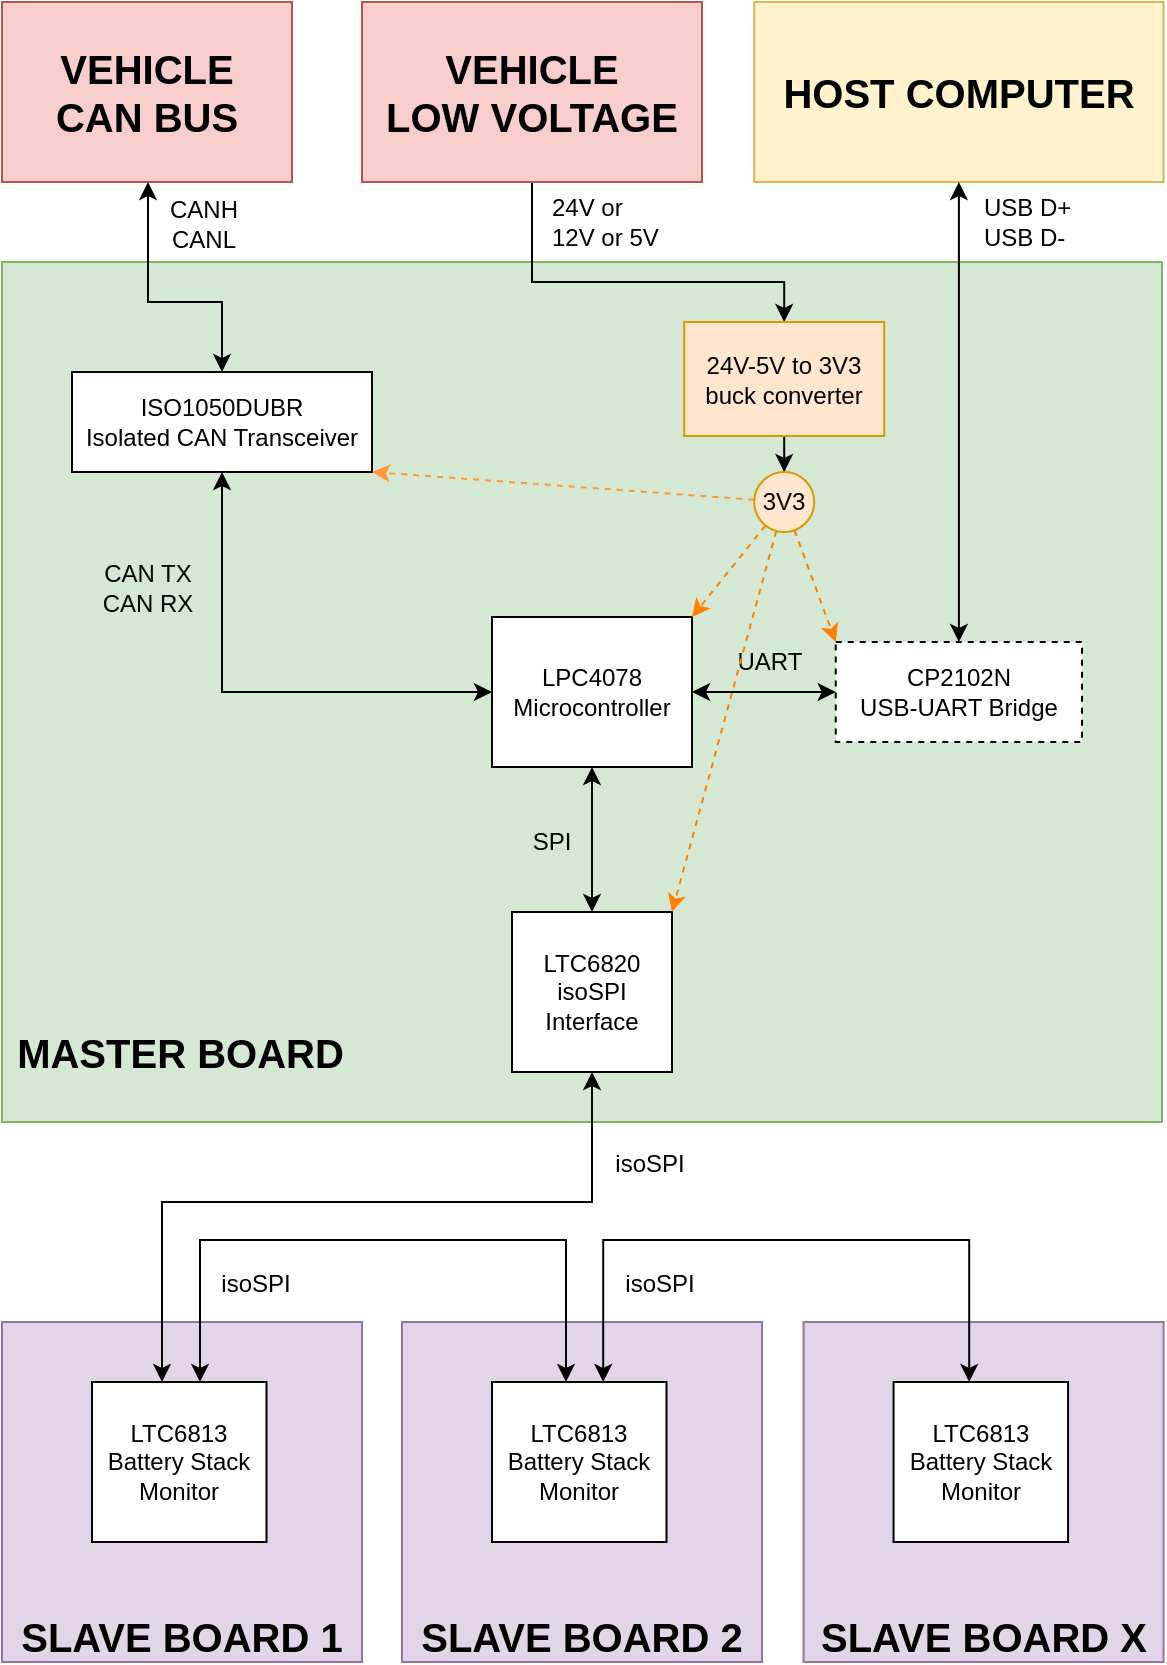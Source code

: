 <mxfile version="21.1.4" type="github">
  <diagram name="Page-1" id="S4vsw_ZIC_AIgmeI8nP7">
    <mxGraphModel dx="1562" dy="837" grid="1" gridSize="10" guides="1" tooltips="1" connect="1" arrows="1" fold="1" page="1" pageScale="1" pageWidth="850" pageHeight="1100" math="0" shadow="0">
      <root>
        <mxCell id="0" />
        <mxCell id="1" parent="0" />
        <mxCell id="_IPywfs-CEvS6S0afgbI-12" value="&lt;font style=&quot;font-size: 20px;&quot;&gt;&lt;b&gt;&lt;br&gt;&lt;br&gt;&lt;br&gt;&lt;br&gt;&lt;br&gt;&amp;nbsp;&lt;br&gt;&amp;nbsp;&lt;br&gt;&amp;nbsp;&lt;br&gt;&amp;nbsp;&lt;br&gt;&amp;nbsp;&lt;br&gt;&amp;nbsp;&lt;br&gt;&amp;nbsp;&lt;br&gt;&amp;nbsp;&lt;br&gt;&amp;nbsp;&lt;br&gt;&lt;br&gt;&lt;span style=&quot;white-space: pre;&quot;&gt; &lt;/span&gt;MASTER BOARD&lt;/b&gt;&lt;/font&gt;" style="rounded=0;whiteSpace=wrap;html=1;fillColor=#d5e8d4;strokeColor=#82b366;align=left;" parent="1" vertex="1">
          <mxGeometry x="80" y="150" width="580" height="430" as="geometry" />
        </mxCell>
        <mxCell id="_IPywfs-CEvS6S0afgbI-9" value="&lt;b&gt;&lt;font style=&quot;font-size: 20px;&quot;&gt;&lt;br&gt;&lt;br&gt;&lt;br&gt;&lt;br&gt;&lt;br&gt;&lt;br&gt;SLAVE BOARD 1&lt;/font&gt;&lt;/b&gt;" style="rounded=0;whiteSpace=wrap;html=1;fillColor=#e1d5e7;strokeColor=#9673a6;" parent="1" vertex="1">
          <mxGeometry x="80" y="680" width="180" height="170" as="geometry" />
        </mxCell>
        <mxCell id="_IPywfs-CEvS6S0afgbI-56" value="" style="edgeStyle=orthogonalEdgeStyle;rounded=0;orthogonalLoop=1;jettySize=auto;html=1;exitX=0.5;exitY=0;exitDx=0;exitDy=0;startArrow=classic;startFill=1;endArrow=none;endFill=0;" parent="1" source="_IPywfs-CEvS6S0afgbI-53" target="_IPywfs-CEvS6S0afgbI-31" edge="1">
          <mxGeometry relative="1" as="geometry">
            <Array as="points">
              <mxPoint x="471" y="160" />
              <mxPoint x="345" y="160" />
            </Array>
          </mxGeometry>
        </mxCell>
        <mxCell id="_IPywfs-CEvS6S0afgbI-6" value="" style="edgeStyle=orthogonalEdgeStyle;rounded=0;orthogonalLoop=1;jettySize=auto;html=1;startArrow=classic;startFill=1;" parent="1" source="_IPywfs-CEvS6S0afgbI-1" target="_IPywfs-CEvS6S0afgbI-3" edge="1">
          <mxGeometry relative="1" as="geometry" />
        </mxCell>
        <mxCell id="_IPywfs-CEvS6S0afgbI-1" value="LPC4078&lt;br&gt;Microcontroller" style="rounded=0;whiteSpace=wrap;html=1;" parent="1" vertex="1">
          <mxGeometry x="325" y="327.5" width="100" height="75" as="geometry" />
        </mxCell>
        <mxCell id="_IPywfs-CEvS6S0afgbI-78" value="" style="edgeStyle=orthogonalEdgeStyle;rounded=0;orthogonalLoop=1;jettySize=auto;html=1;startArrow=classic;startFill=1;" parent="1" source="_IPywfs-CEvS6S0afgbI-3" target="_IPywfs-CEvS6S0afgbI-52" edge="1">
          <mxGeometry relative="1" as="geometry">
            <Array as="points">
              <mxPoint x="375" y="620" />
              <mxPoint x="160" y="620" />
            </Array>
          </mxGeometry>
        </mxCell>
        <mxCell id="_IPywfs-CEvS6S0afgbI-3" value="LTC6820&lt;br&gt;isoSPI&lt;br&gt;Interface" style="rounded=0;whiteSpace=wrap;html=1;" parent="1" vertex="1">
          <mxGeometry x="335" y="475" width="80" height="80" as="geometry" />
        </mxCell>
        <mxCell id="_IPywfs-CEvS6S0afgbI-7" value="SPI" style="text;html=1;strokeColor=none;fillColor=none;align=center;verticalAlign=middle;whiteSpace=wrap;rounded=0;" parent="1" vertex="1">
          <mxGeometry x="325" y="425" width="60" height="30" as="geometry" />
        </mxCell>
        <mxCell id="_IPywfs-CEvS6S0afgbI-11" value="isoSPI" style="text;html=1;strokeColor=none;fillColor=none;align=center;verticalAlign=middle;whiteSpace=wrap;rounded=0;" parent="1" vertex="1">
          <mxGeometry x="373.75" y="586" width="60" height="30" as="geometry" />
        </mxCell>
        <mxCell id="_IPywfs-CEvS6S0afgbI-15" value="" style="edgeStyle=orthogonalEdgeStyle;rounded=0;orthogonalLoop=1;jettySize=auto;html=1;startArrow=classic;startFill=1;" parent="1" source="_IPywfs-CEvS6S0afgbI-17" target="_IPywfs-CEvS6S0afgbI-1" edge="1">
          <mxGeometry relative="1" as="geometry" />
        </mxCell>
        <mxCell id="_IPywfs-CEvS6S0afgbI-14" value="&lt;font style=&quot;font-size: 20px;&quot;&gt;&lt;b&gt;HOST COMPUTER&lt;/b&gt;&lt;/font&gt;" style="rounded=0;whiteSpace=wrap;html=1;fillColor=#fff2cc;strokeColor=#d6b656;" parent="1" vertex="1">
          <mxGeometry x="456.1" y="20" width="204.68" height="90" as="geometry" />
        </mxCell>
        <mxCell id="_IPywfs-CEvS6S0afgbI-40" value="" style="edgeStyle=orthogonalEdgeStyle;rounded=0;orthogonalLoop=1;jettySize=auto;html=1;entryX=0.5;entryY=1;entryDx=0;entryDy=0;startArrow=classic;startFill=1;" parent="1" source="_IPywfs-CEvS6S0afgbI-17" target="_IPywfs-CEvS6S0afgbI-14" edge="1">
          <mxGeometry relative="1" as="geometry" />
        </mxCell>
        <mxCell id="_IPywfs-CEvS6S0afgbI-17" value="CP2102N&lt;br&gt;USB-UART Bridge" style="rounded=0;whiteSpace=wrap;html=1;dashed=1;" parent="1" vertex="1">
          <mxGeometry x="496.88" y="340" width="123.12" height="50" as="geometry" />
        </mxCell>
        <mxCell id="_IPywfs-CEvS6S0afgbI-19" value="UART" style="text;html=1;strokeColor=none;fillColor=none;align=center;verticalAlign=middle;whiteSpace=wrap;rounded=0;" parent="1" vertex="1">
          <mxGeometry x="433.75" y="335" width="60" height="30" as="geometry" />
        </mxCell>
        <mxCell id="_IPywfs-CEvS6S0afgbI-21" value="USB D+&lt;br&gt;USB D-" style="text;html=1;strokeColor=none;fillColor=none;align=left;verticalAlign=middle;whiteSpace=wrap;rounded=0;" parent="1" vertex="1">
          <mxGeometry x="569" y="115" width="60" height="30" as="geometry" />
        </mxCell>
        <mxCell id="_IPywfs-CEvS6S0afgbI-28" value="&lt;font style=&quot;font-size: 20px;&quot;&gt;&lt;b&gt;VEHICLE&lt;br&gt;CAN BUS&lt;br&gt;&lt;/b&gt;&lt;/font&gt;" style="rounded=0;whiteSpace=wrap;html=1;fillColor=#f8cecc;strokeColor=#b85450;" parent="1" vertex="1">
          <mxGeometry x="80" y="20" width="145" height="90" as="geometry" />
        </mxCell>
        <mxCell id="_IPywfs-CEvS6S0afgbI-31" value="&lt;font style=&quot;font-size: 20px;&quot;&gt;&lt;b&gt;VEHICLE&lt;br&gt;LOW VOLTAGE&lt;br&gt;&lt;/b&gt;&lt;/font&gt;" style="rounded=0;whiteSpace=wrap;html=1;fillColor=#f8cecc;strokeColor=#b85450;" parent="1" vertex="1">
          <mxGeometry x="260" y="20" width="170" height="90" as="geometry" />
        </mxCell>
        <mxCell id="_IPywfs-CEvS6S0afgbI-43" value="" style="edgeStyle=orthogonalEdgeStyle;rounded=0;orthogonalLoop=1;jettySize=auto;html=1;startArrow=classic;startFill=1;" parent="1" source="_IPywfs-CEvS6S0afgbI-38" target="_IPywfs-CEvS6S0afgbI-28" edge="1">
          <mxGeometry relative="1" as="geometry">
            <Array as="points">
              <mxPoint x="190" y="170" />
              <mxPoint x="153" y="170" />
            </Array>
          </mxGeometry>
        </mxCell>
        <mxCell id="_IPywfs-CEvS6S0afgbI-41" style="edgeStyle=orthogonalEdgeStyle;rounded=0;orthogonalLoop=1;jettySize=auto;html=1;exitX=0.5;exitY=1;exitDx=0;exitDy=0;" parent="1" edge="1">
          <mxGeometry relative="1" as="geometry">
            <mxPoint x="558.44" y="425" as="sourcePoint" />
            <mxPoint x="558.44" y="425" as="targetPoint" />
          </mxGeometry>
        </mxCell>
        <mxCell id="_IPywfs-CEvS6S0afgbI-42" value="CANH&lt;br&gt;CANL" style="text;html=1;strokeColor=none;fillColor=none;align=center;verticalAlign=middle;whiteSpace=wrap;rounded=0;" parent="1" vertex="1">
          <mxGeometry x="151" y="116" width="60" height="30" as="geometry" />
        </mxCell>
        <mxCell id="_IPywfs-CEvS6S0afgbI-38" value="ISO1050DUBR&lt;br&gt;Isolated CAN Transceiver" style="rounded=0;whiteSpace=wrap;html=1;" parent="1" vertex="1">
          <mxGeometry x="115" y="205" width="150" height="50" as="geometry" />
        </mxCell>
        <mxCell id="_IPywfs-CEvS6S0afgbI-51" value="CAN TX&lt;br&gt;CAN RX" style="text;html=1;strokeColor=none;fillColor=none;align=center;verticalAlign=middle;whiteSpace=wrap;rounded=0;" parent="1" vertex="1">
          <mxGeometry x="122.5" y="297.5" width="60" height="30" as="geometry" />
        </mxCell>
        <mxCell id="_IPywfs-CEvS6S0afgbI-61" value="" style="edgeStyle=orthogonalEdgeStyle;rounded=0;orthogonalLoop=1;jettySize=auto;html=1;" parent="1" source="_IPywfs-CEvS6S0afgbI-53" target="_IPywfs-CEvS6S0afgbI-60" edge="1">
          <mxGeometry relative="1" as="geometry" />
        </mxCell>
        <mxCell id="_IPywfs-CEvS6S0afgbI-53" value="24V-5V to 3V3 buck converter&lt;div&gt;&lt;/div&gt;" style="rounded=0;whiteSpace=wrap;html=1;fillColor=#ffe6cc;strokeColor=#d79b00;" parent="1" vertex="1">
          <mxGeometry x="421.1" y="180" width="100" height="57" as="geometry" />
        </mxCell>
        <mxCell id="_IPywfs-CEvS6S0afgbI-57" value="24V or 12V or 5V" style="text;html=1;strokeColor=none;fillColor=none;align=left;verticalAlign=middle;whiteSpace=wrap;rounded=0;" parent="1" vertex="1">
          <mxGeometry x="353" y="115" width="60" height="30" as="geometry" />
        </mxCell>
        <mxCell id="_IPywfs-CEvS6S0afgbI-62" value="" style="rounded=0;orthogonalLoop=1;jettySize=auto;html=1;entryX=1;entryY=1;entryDx=0;entryDy=0;dashed=1;strokeColor=#FF9933;" parent="1" source="_IPywfs-CEvS6S0afgbI-60" target="_IPywfs-CEvS6S0afgbI-38" edge="1">
          <mxGeometry relative="1" as="geometry" />
        </mxCell>
        <mxCell id="_IPywfs-CEvS6S0afgbI-65" value="" style="rounded=0;orthogonalLoop=1;jettySize=auto;html=1;strokeColor=#FF8000;dashed=1;entryX=1;entryY=0;entryDx=0;entryDy=0;" parent="1" source="_IPywfs-CEvS6S0afgbI-60" target="_IPywfs-CEvS6S0afgbI-1" edge="1">
          <mxGeometry relative="1" as="geometry" />
        </mxCell>
        <mxCell id="_IPywfs-CEvS6S0afgbI-68" value="" style="rounded=0;orthogonalLoop=1;jettySize=auto;html=1;dashed=1;strokeColor=#FF8000;entryX=1;entryY=0;entryDx=0;entryDy=0;" parent="1" source="_IPywfs-CEvS6S0afgbI-60" target="_IPywfs-CEvS6S0afgbI-3" edge="1">
          <mxGeometry relative="1" as="geometry" />
        </mxCell>
        <mxCell id="_IPywfs-CEvS6S0afgbI-69" value="" style="rounded=0;orthogonalLoop=1;jettySize=auto;html=1;entryX=0;entryY=0;entryDx=0;entryDy=0;strokeColor=#FF8000;dashed=1;" parent="1" source="_IPywfs-CEvS6S0afgbI-60" target="_IPywfs-CEvS6S0afgbI-17" edge="1">
          <mxGeometry relative="1" as="geometry" />
        </mxCell>
        <mxCell id="_IPywfs-CEvS6S0afgbI-60" value="3V3" style="ellipse;whiteSpace=wrap;html=1;aspect=fixed;fillColor=#ffe6cc;strokeColor=#d79b00;" parent="1" vertex="1">
          <mxGeometry x="456.1" y="255" width="30" height="30" as="geometry" />
        </mxCell>
        <mxCell id="_IPywfs-CEvS6S0afgbI-52" value="LTC6813&lt;br&gt;Battery Stack&lt;br&gt;Monitor" style="rounded=0;whiteSpace=wrap;html=1;" parent="1" vertex="1">
          <mxGeometry x="125" y="710" width="87.25" height="80" as="geometry" />
        </mxCell>
        <mxCell id="_IPywfs-CEvS6S0afgbI-79" value="&lt;b&gt;&lt;font style=&quot;font-size: 20px;&quot;&gt;&lt;br&gt;&lt;br&gt;&lt;br&gt;&lt;br&gt;&lt;br&gt;&lt;br&gt;SLAVE BOARD 2&lt;/font&gt;&lt;/b&gt;" style="rounded=0;whiteSpace=wrap;html=1;fillColor=#e1d5e7;strokeColor=#9673a6;" parent="1" vertex="1">
          <mxGeometry x="280" y="680" width="180" height="170" as="geometry" />
        </mxCell>
        <mxCell id="_IPywfs-CEvS6S0afgbI-80" value="LTC6813&lt;br&gt;Battery Stack&lt;br&gt;Monitor" style="rounded=0;whiteSpace=wrap;html=1;" parent="1" vertex="1">
          <mxGeometry x="325" y="710" width="87.25" height="80" as="geometry" />
        </mxCell>
        <mxCell id="_IPywfs-CEvS6S0afgbI-81" value="&lt;b&gt;&lt;font style=&quot;font-size: 20px;&quot;&gt;&lt;br&gt;&lt;br&gt;&lt;br&gt;&lt;br&gt;&lt;br&gt;&lt;br&gt;SLAVE BOARD X&lt;/font&gt;&lt;/b&gt;" style="rounded=0;whiteSpace=wrap;html=1;fillColor=#e1d5e7;strokeColor=#9673a6;" parent="1" vertex="1">
          <mxGeometry x="480.78" y="680" width="180" height="170" as="geometry" />
        </mxCell>
        <mxCell id="_IPywfs-CEvS6S0afgbI-82" value="LTC6813&lt;br&gt;Battery Stack&lt;br&gt;Monitor" style="rounded=0;whiteSpace=wrap;html=1;" parent="1" vertex="1">
          <mxGeometry x="525.78" y="710" width="87.25" height="80" as="geometry" />
        </mxCell>
        <mxCell id="_IPywfs-CEvS6S0afgbI-87" value="" style="endArrow=classic;html=1;rounded=0;exitX=0.597;exitY=0.013;exitDx=0;exitDy=0;exitPerimeter=0;startArrow=classic;startFill=1;" parent="1" edge="1">
          <mxGeometry width="50" height="50" relative="1" as="geometry">
            <mxPoint x="380.6" y="710" as="sourcePoint" />
            <mxPoint x="563.6" y="710" as="targetPoint" />
            <Array as="points">
              <mxPoint x="380.6" y="639" />
              <mxPoint x="563.6" y="639" />
            </Array>
          </mxGeometry>
        </mxCell>
        <mxCell id="_IPywfs-CEvS6S0afgbI-88" value="isoSPI" style="text;html=1;strokeColor=none;fillColor=none;align=center;verticalAlign=middle;whiteSpace=wrap;rounded=0;" parent="1" vertex="1">
          <mxGeometry x="378.6" y="646" width="60" height="30" as="geometry" />
        </mxCell>
        <mxCell id="_IPywfs-CEvS6S0afgbI-91" value="" style="endArrow=classic;html=1;rounded=0;exitX=0.597;exitY=0.013;exitDx=0;exitDy=0;exitPerimeter=0;startArrow=classic;startFill=1;" parent="1" edge="1">
          <mxGeometry width="50" height="50" relative="1" as="geometry">
            <mxPoint x="179" y="710" as="sourcePoint" />
            <mxPoint x="362" y="710" as="targetPoint" />
            <Array as="points">
              <mxPoint x="179" y="639" />
              <mxPoint x="362" y="639" />
            </Array>
          </mxGeometry>
        </mxCell>
        <mxCell id="_IPywfs-CEvS6S0afgbI-92" value="isoSPI" style="text;html=1;strokeColor=none;fillColor=none;align=center;verticalAlign=middle;whiteSpace=wrap;rounded=0;" parent="1" vertex="1">
          <mxGeometry x="177" y="646" width="60" height="30" as="geometry" />
        </mxCell>
        <mxCell id="_IPywfs-CEvS6S0afgbI-50" value="" style="edgeStyle=orthogonalEdgeStyle;rounded=0;orthogonalLoop=1;jettySize=auto;html=1;startArrow=classic;startFill=1;entryX=0;entryY=0.5;entryDx=0;entryDy=0;" parent="1" source="_IPywfs-CEvS6S0afgbI-38" target="_IPywfs-CEvS6S0afgbI-1" edge="1">
          <mxGeometry relative="1" as="geometry">
            <mxPoint x="190" y="340" as="targetPoint" />
            <Array as="points">
              <mxPoint x="190" y="365" />
            </Array>
          </mxGeometry>
        </mxCell>
      </root>
    </mxGraphModel>
  </diagram>
</mxfile>
